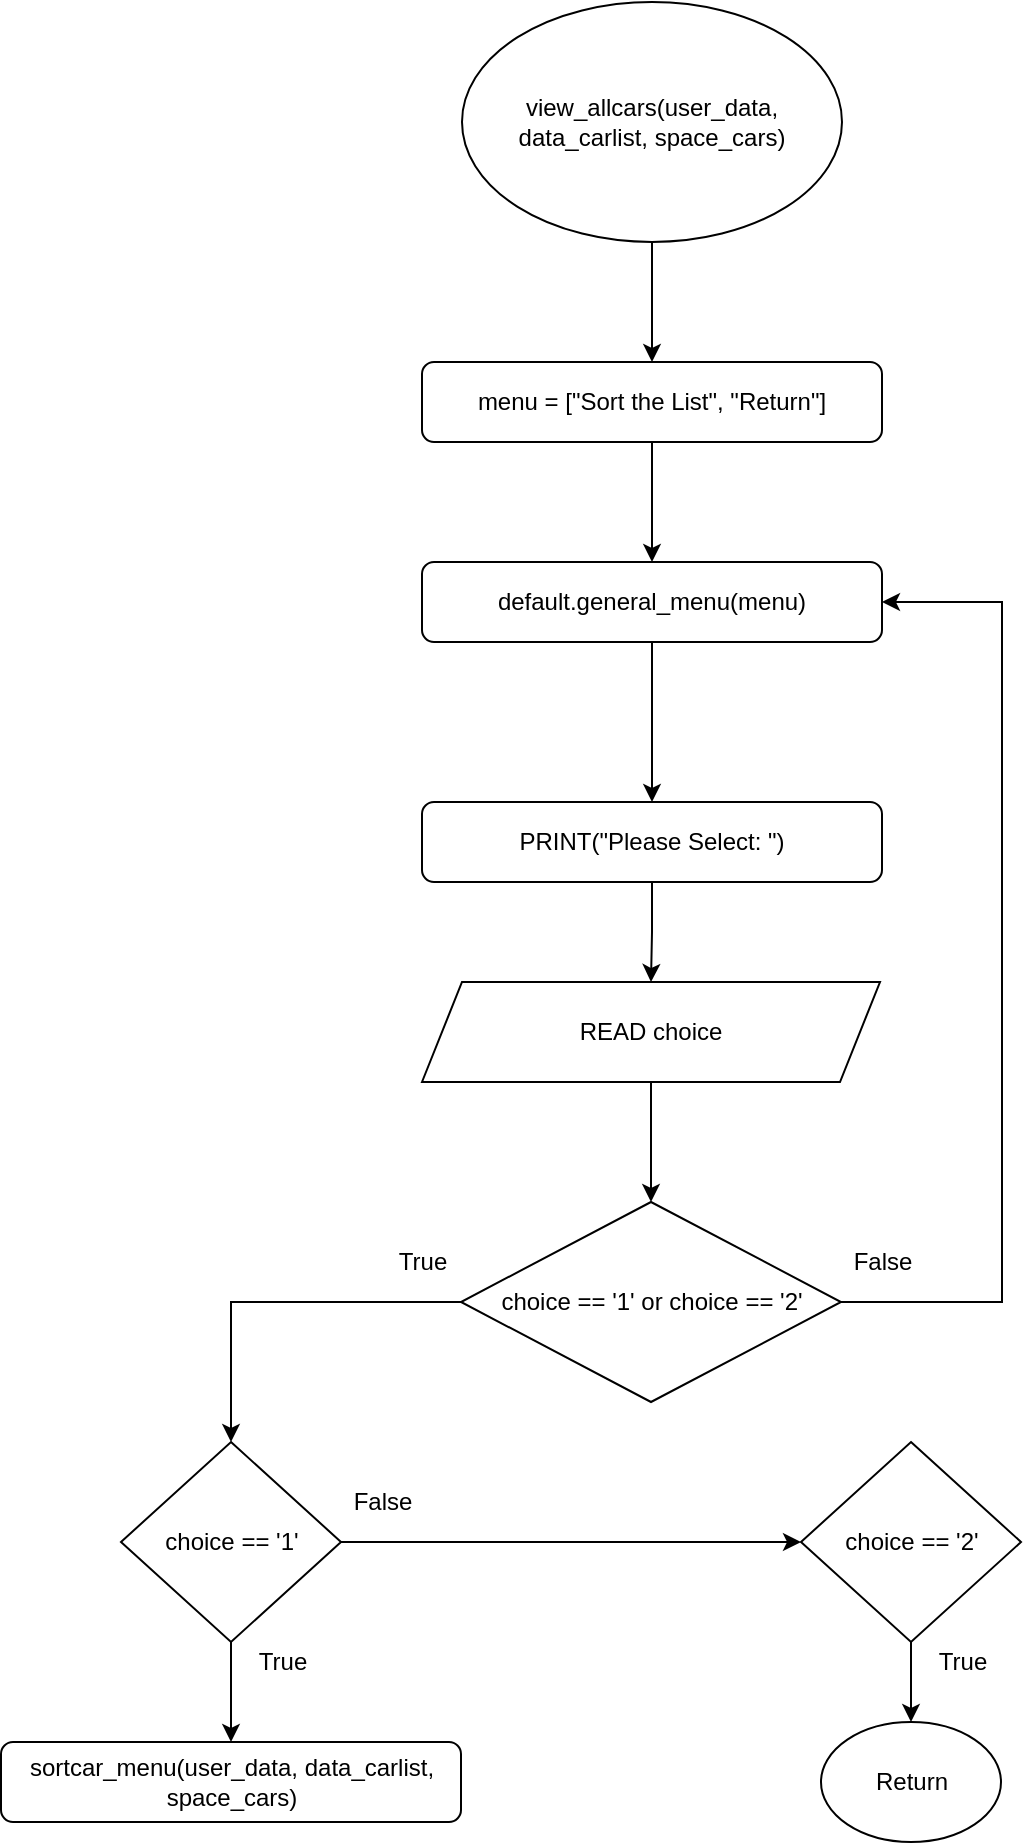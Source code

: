 <mxfile version="14.7.4" type="github">
  <diagram id="t-rKNySVFQskrCuy9906" name="Page-1">
    <mxGraphModel dx="1204" dy="752" grid="1" gridSize="10" guides="1" tooltips="1" connect="1" arrows="1" fold="1" page="1" pageScale="1" pageWidth="3300" pageHeight="4681" math="0" shadow="0">
      <root>
        <mxCell id="0" />
        <mxCell id="1" parent="0" />
        <mxCell id="ZBan1I0MRzJhqz7Fn9MQ-3" value="" style="edgeStyle=orthogonalEdgeStyle;rounded=0;orthogonalLoop=1;jettySize=auto;html=1;" edge="1" parent="1" source="ZBan1I0MRzJhqz7Fn9MQ-1" target="ZBan1I0MRzJhqz7Fn9MQ-2">
          <mxGeometry relative="1" as="geometry" />
        </mxCell>
        <mxCell id="ZBan1I0MRzJhqz7Fn9MQ-1" value="view_allcars(user_data, data_carlist, space_cars)" style="ellipse;whiteSpace=wrap;html=1;" vertex="1" parent="1">
          <mxGeometry x="500" y="120" width="190" height="120" as="geometry" />
        </mxCell>
        <mxCell id="ZBan1I0MRzJhqz7Fn9MQ-5" value="" style="edgeStyle=orthogonalEdgeStyle;rounded=0;orthogonalLoop=1;jettySize=auto;html=1;" edge="1" parent="1" source="ZBan1I0MRzJhqz7Fn9MQ-2" target="ZBan1I0MRzJhqz7Fn9MQ-4">
          <mxGeometry relative="1" as="geometry" />
        </mxCell>
        <mxCell id="ZBan1I0MRzJhqz7Fn9MQ-2" value="menu = [&quot;Sort the List&quot;, &quot;Return&quot;]" style="rounded=1;whiteSpace=wrap;html=1;" vertex="1" parent="1">
          <mxGeometry x="480" y="300" width="230" height="40" as="geometry" />
        </mxCell>
        <mxCell id="ZBan1I0MRzJhqz7Fn9MQ-7" value="" style="edgeStyle=orthogonalEdgeStyle;rounded=0;orthogonalLoop=1;jettySize=auto;html=1;" edge="1" parent="1" source="ZBan1I0MRzJhqz7Fn9MQ-4" target="ZBan1I0MRzJhqz7Fn9MQ-6">
          <mxGeometry relative="1" as="geometry" />
        </mxCell>
        <mxCell id="ZBan1I0MRzJhqz7Fn9MQ-4" value="default.general_menu(menu)" style="rounded=1;whiteSpace=wrap;html=1;" vertex="1" parent="1">
          <mxGeometry x="480" y="400" width="230" height="40" as="geometry" />
        </mxCell>
        <mxCell id="ZBan1I0MRzJhqz7Fn9MQ-11" value="" style="edgeStyle=orthogonalEdgeStyle;rounded=0;orthogonalLoop=1;jettySize=auto;html=1;" edge="1" parent="1" source="ZBan1I0MRzJhqz7Fn9MQ-6" target="ZBan1I0MRzJhqz7Fn9MQ-10">
          <mxGeometry relative="1" as="geometry" />
        </mxCell>
        <mxCell id="ZBan1I0MRzJhqz7Fn9MQ-6" value="PRINT(&quot;Please Select: &quot;)" style="rounded=1;whiteSpace=wrap;html=1;" vertex="1" parent="1">
          <mxGeometry x="480" y="520" width="230" height="40" as="geometry" />
        </mxCell>
        <mxCell id="ZBan1I0MRzJhqz7Fn9MQ-13" value="" style="edgeStyle=orthogonalEdgeStyle;rounded=0;orthogonalLoop=1;jettySize=auto;html=1;" edge="1" parent="1" source="ZBan1I0MRzJhqz7Fn9MQ-10" target="ZBan1I0MRzJhqz7Fn9MQ-12">
          <mxGeometry relative="1" as="geometry" />
        </mxCell>
        <mxCell id="ZBan1I0MRzJhqz7Fn9MQ-10" value="READ choice" style="shape=parallelogram;perimeter=parallelogramPerimeter;whiteSpace=wrap;html=1;fixedSize=1;" vertex="1" parent="1">
          <mxGeometry x="480" y="610" width="229" height="50" as="geometry" />
        </mxCell>
        <mxCell id="ZBan1I0MRzJhqz7Fn9MQ-14" style="edgeStyle=orthogonalEdgeStyle;rounded=0;orthogonalLoop=1;jettySize=auto;html=1;entryX=1;entryY=0.5;entryDx=0;entryDy=0;" edge="1" parent="1" source="ZBan1I0MRzJhqz7Fn9MQ-12" target="ZBan1I0MRzJhqz7Fn9MQ-4">
          <mxGeometry relative="1" as="geometry">
            <Array as="points">
              <mxPoint x="770" y="770" />
              <mxPoint x="770" y="420" />
            </Array>
          </mxGeometry>
        </mxCell>
        <mxCell id="ZBan1I0MRzJhqz7Fn9MQ-19" style="edgeStyle=orthogonalEdgeStyle;rounded=0;orthogonalLoop=1;jettySize=auto;html=1;exitX=0;exitY=0.5;exitDx=0;exitDy=0;entryX=0.5;entryY=0;entryDx=0;entryDy=0;" edge="1" parent="1" source="ZBan1I0MRzJhqz7Fn9MQ-12" target="ZBan1I0MRzJhqz7Fn9MQ-15">
          <mxGeometry relative="1" as="geometry" />
        </mxCell>
        <mxCell id="ZBan1I0MRzJhqz7Fn9MQ-12" value="choice == &#39;1&#39; or choice == &#39;2&#39;" style="rhombus;whiteSpace=wrap;html=1;" vertex="1" parent="1">
          <mxGeometry x="499.5" y="720" width="190" height="100" as="geometry" />
        </mxCell>
        <mxCell id="ZBan1I0MRzJhqz7Fn9MQ-20" value="" style="edgeStyle=orthogonalEdgeStyle;rounded=0;orthogonalLoop=1;jettySize=auto;html=1;" edge="1" parent="1" source="ZBan1I0MRzJhqz7Fn9MQ-15" target="ZBan1I0MRzJhqz7Fn9MQ-17">
          <mxGeometry relative="1" as="geometry" />
        </mxCell>
        <mxCell id="ZBan1I0MRzJhqz7Fn9MQ-22" style="edgeStyle=orthogonalEdgeStyle;rounded=0;orthogonalLoop=1;jettySize=auto;html=1;entryX=0;entryY=0.5;entryDx=0;entryDy=0;" edge="1" parent="1" source="ZBan1I0MRzJhqz7Fn9MQ-15" target="ZBan1I0MRzJhqz7Fn9MQ-16">
          <mxGeometry relative="1" as="geometry" />
        </mxCell>
        <mxCell id="ZBan1I0MRzJhqz7Fn9MQ-15" value="choice == &#39;1&#39;" style="rhombus;whiteSpace=wrap;html=1;" vertex="1" parent="1">
          <mxGeometry x="329.5" y="840" width="110" height="100" as="geometry" />
        </mxCell>
        <mxCell id="ZBan1I0MRzJhqz7Fn9MQ-24" value="" style="edgeStyle=orthogonalEdgeStyle;rounded=0;orthogonalLoop=1;jettySize=auto;html=1;" edge="1" parent="1" source="ZBan1I0MRzJhqz7Fn9MQ-16" target="ZBan1I0MRzJhqz7Fn9MQ-23">
          <mxGeometry relative="1" as="geometry" />
        </mxCell>
        <mxCell id="ZBan1I0MRzJhqz7Fn9MQ-16" value="choice == &#39;2&#39;" style="rhombus;whiteSpace=wrap;html=1;" vertex="1" parent="1">
          <mxGeometry x="669.5" y="840" width="110" height="100" as="geometry" />
        </mxCell>
        <mxCell id="ZBan1I0MRzJhqz7Fn9MQ-17" value="sortcar_menu(user_data, data_carlist, space_cars)" style="rounded=1;whiteSpace=wrap;html=1;" vertex="1" parent="1">
          <mxGeometry x="269.5" y="990" width="230" height="40" as="geometry" />
        </mxCell>
        <mxCell id="ZBan1I0MRzJhqz7Fn9MQ-23" value="Return" style="ellipse;whiteSpace=wrap;html=1;" vertex="1" parent="1">
          <mxGeometry x="679.5" y="980" width="90" height="60" as="geometry" />
        </mxCell>
        <mxCell id="ZBan1I0MRzJhqz7Fn9MQ-25" value="False" style="text;html=1;align=center;verticalAlign=middle;resizable=0;points=[];autosize=1;strokeColor=none;" vertex="1" parent="1">
          <mxGeometry x="440" y="860" width="40" height="20" as="geometry" />
        </mxCell>
        <mxCell id="ZBan1I0MRzJhqz7Fn9MQ-26" value="True" style="text;html=1;align=center;verticalAlign=middle;resizable=0;points=[];autosize=1;strokeColor=none;" vertex="1" parent="1">
          <mxGeometry x="390" y="940" width="40" height="20" as="geometry" />
        </mxCell>
        <mxCell id="ZBan1I0MRzJhqz7Fn9MQ-27" value="True" style="text;html=1;align=center;verticalAlign=middle;resizable=0;points=[];autosize=1;strokeColor=none;" vertex="1" parent="1">
          <mxGeometry x="729.5" y="940" width="40" height="20" as="geometry" />
        </mxCell>
        <mxCell id="ZBan1I0MRzJhqz7Fn9MQ-28" value="True" style="text;html=1;align=center;verticalAlign=middle;resizable=0;points=[];autosize=1;strokeColor=none;" vertex="1" parent="1">
          <mxGeometry x="460" y="740" width="40" height="20" as="geometry" />
        </mxCell>
        <mxCell id="ZBan1I0MRzJhqz7Fn9MQ-29" value="False" style="text;html=1;align=center;verticalAlign=middle;resizable=0;points=[];autosize=1;strokeColor=none;" vertex="1" parent="1">
          <mxGeometry x="690" y="740" width="40" height="20" as="geometry" />
        </mxCell>
      </root>
    </mxGraphModel>
  </diagram>
</mxfile>
